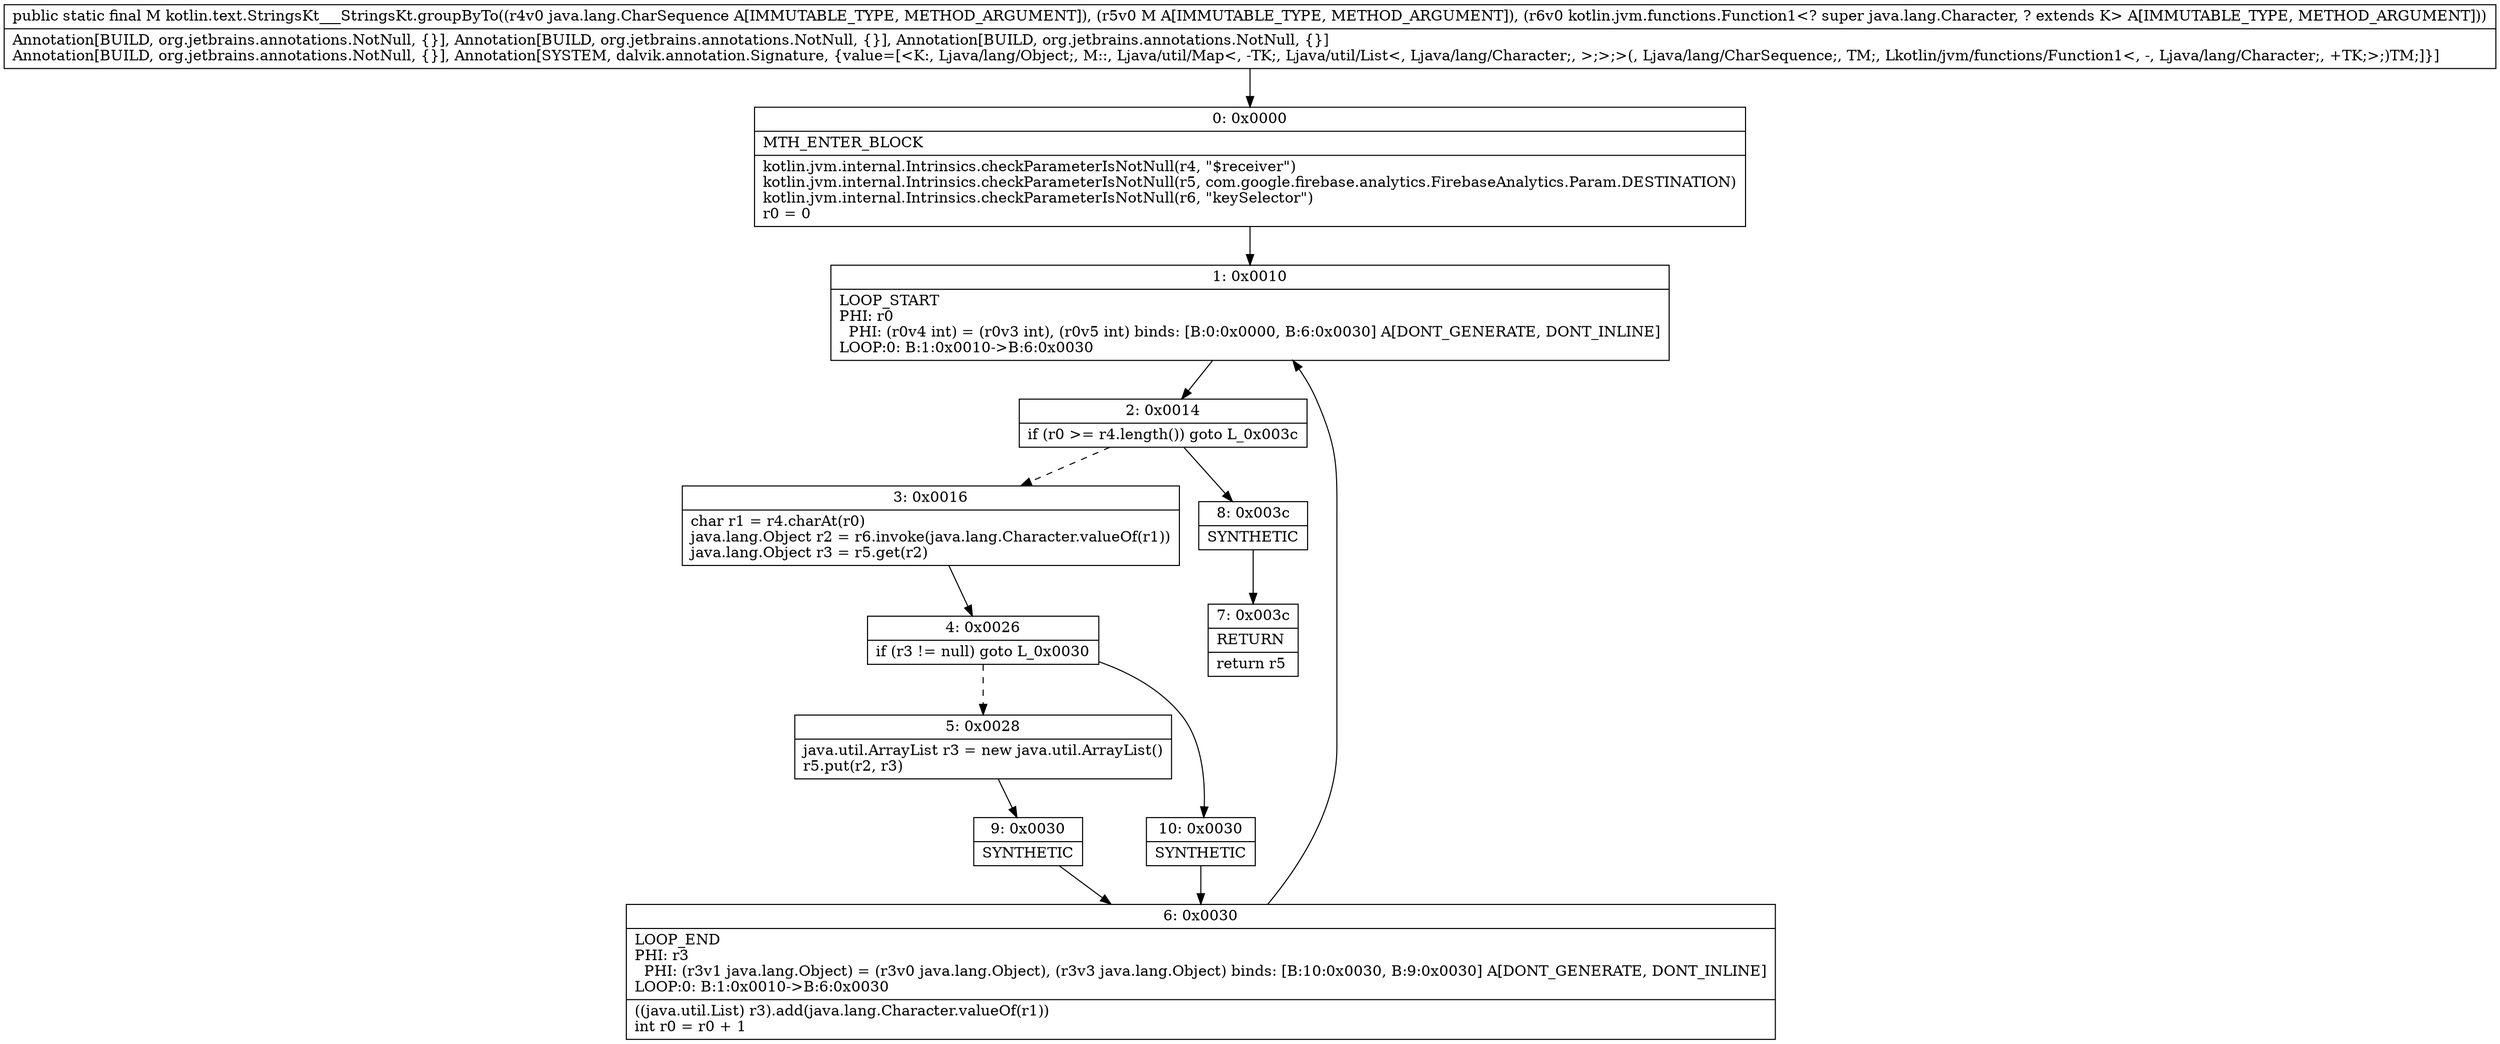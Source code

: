 digraph "CFG forkotlin.text.StringsKt___StringsKt.groupByTo(Ljava\/lang\/CharSequence;Ljava\/util\/Map;Lkotlin\/jvm\/functions\/Function1;)Ljava\/util\/Map;" {
Node_0 [shape=record,label="{0\:\ 0x0000|MTH_ENTER_BLOCK\l|kotlin.jvm.internal.Intrinsics.checkParameterIsNotNull(r4, \"$receiver\")\lkotlin.jvm.internal.Intrinsics.checkParameterIsNotNull(r5, com.google.firebase.analytics.FirebaseAnalytics.Param.DESTINATION)\lkotlin.jvm.internal.Intrinsics.checkParameterIsNotNull(r6, \"keySelector\")\lr0 = 0\l}"];
Node_1 [shape=record,label="{1\:\ 0x0010|LOOP_START\lPHI: r0 \l  PHI: (r0v4 int) = (r0v3 int), (r0v5 int) binds: [B:0:0x0000, B:6:0x0030] A[DONT_GENERATE, DONT_INLINE]\lLOOP:0: B:1:0x0010\-\>B:6:0x0030\l}"];
Node_2 [shape=record,label="{2\:\ 0x0014|if (r0 \>= r4.length()) goto L_0x003c\l}"];
Node_3 [shape=record,label="{3\:\ 0x0016|char r1 = r4.charAt(r0)\ljava.lang.Object r2 = r6.invoke(java.lang.Character.valueOf(r1))\ljava.lang.Object r3 = r5.get(r2)\l}"];
Node_4 [shape=record,label="{4\:\ 0x0026|if (r3 != null) goto L_0x0030\l}"];
Node_5 [shape=record,label="{5\:\ 0x0028|java.util.ArrayList r3 = new java.util.ArrayList()\lr5.put(r2, r3)\l}"];
Node_6 [shape=record,label="{6\:\ 0x0030|LOOP_END\lPHI: r3 \l  PHI: (r3v1 java.lang.Object) = (r3v0 java.lang.Object), (r3v3 java.lang.Object) binds: [B:10:0x0030, B:9:0x0030] A[DONT_GENERATE, DONT_INLINE]\lLOOP:0: B:1:0x0010\-\>B:6:0x0030\l|((java.util.List) r3).add(java.lang.Character.valueOf(r1))\lint r0 = r0 + 1\l}"];
Node_7 [shape=record,label="{7\:\ 0x003c|RETURN\l|return r5\l}"];
Node_8 [shape=record,label="{8\:\ 0x003c|SYNTHETIC\l}"];
Node_9 [shape=record,label="{9\:\ 0x0030|SYNTHETIC\l}"];
Node_10 [shape=record,label="{10\:\ 0x0030|SYNTHETIC\l}"];
MethodNode[shape=record,label="{public static final M kotlin.text.StringsKt___StringsKt.groupByTo((r4v0 java.lang.CharSequence A[IMMUTABLE_TYPE, METHOD_ARGUMENT]), (r5v0 M A[IMMUTABLE_TYPE, METHOD_ARGUMENT]), (r6v0 kotlin.jvm.functions.Function1\<? super java.lang.Character, ? extends K\> A[IMMUTABLE_TYPE, METHOD_ARGUMENT]))  | Annotation[BUILD, org.jetbrains.annotations.NotNull, \{\}], Annotation[BUILD, org.jetbrains.annotations.NotNull, \{\}], Annotation[BUILD, org.jetbrains.annotations.NotNull, \{\}]\lAnnotation[BUILD, org.jetbrains.annotations.NotNull, \{\}], Annotation[SYSTEM, dalvik.annotation.Signature, \{value=[\<K:, Ljava\/lang\/Object;, M::, Ljava\/util\/Map\<, \-TK;, Ljava\/util\/List\<, Ljava\/lang\/Character;, \>;\>;\>(, Ljava\/lang\/CharSequence;, TM;, Lkotlin\/jvm\/functions\/Function1\<, \-, Ljava\/lang\/Character;, +TK;\>;)TM;]\}]\l}"];
MethodNode -> Node_0;
Node_0 -> Node_1;
Node_1 -> Node_2;
Node_2 -> Node_3[style=dashed];
Node_2 -> Node_8;
Node_3 -> Node_4;
Node_4 -> Node_5[style=dashed];
Node_4 -> Node_10;
Node_5 -> Node_9;
Node_6 -> Node_1;
Node_8 -> Node_7;
Node_9 -> Node_6;
Node_10 -> Node_6;
}

